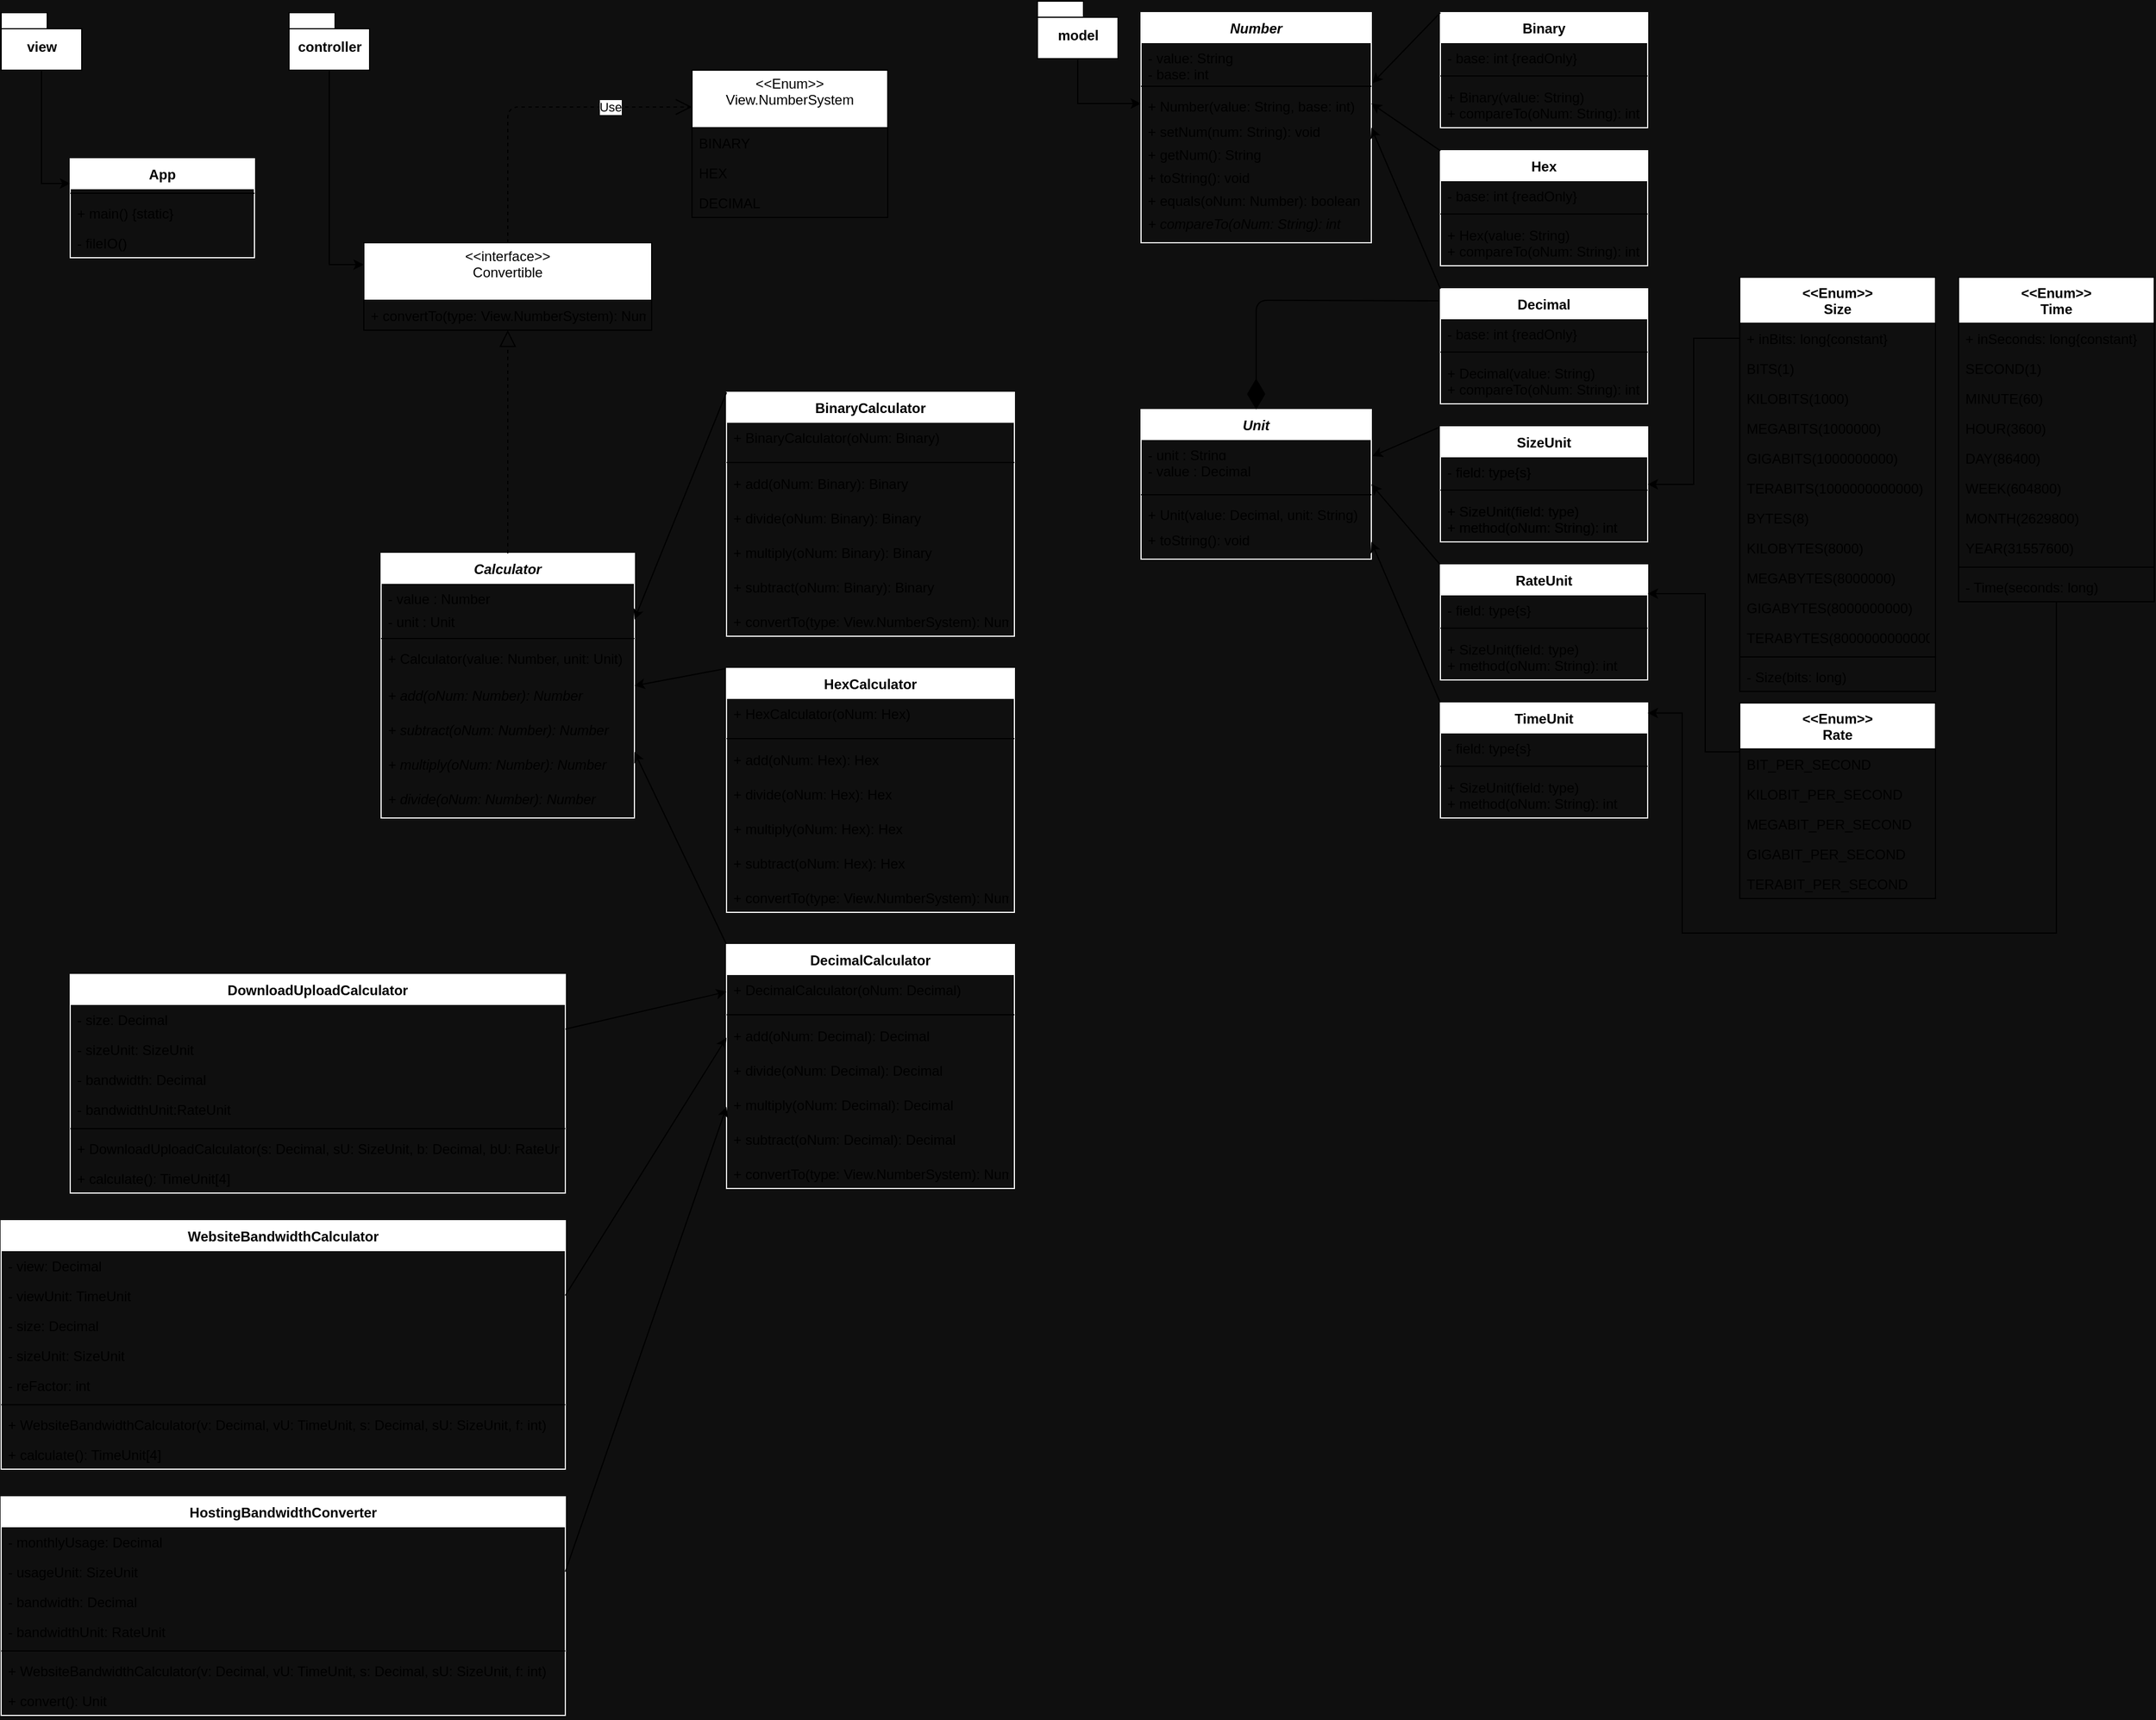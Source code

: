 <mxfile version="13.8.8" type="github">
  <diagram id="C5RBs43oDa-KdzZeNtuy" name="Page-1">
    <mxGraphModel dx="1912" dy="1154" grid="1" gridSize="10" guides="1" tooltips="1" connect="1" arrows="1" fold="1" page="0" pageScale="1" pageWidth="827" pageHeight="1169" background="#0F0F0F" math="0" shadow="0">
      <root>
        <mxCell id="WIyWlLk6GJQsqaUBKTNV-0" />
        <mxCell id="WIyWlLk6GJQsqaUBKTNV-1" parent="WIyWlLk6GJQsqaUBKTNV-0" />
        <mxCell id="4suyXwy1Kpgt21TEIe-z-75" style="edgeStyle=orthogonalEdgeStyle;rounded=0;orthogonalLoop=1;jettySize=auto;html=1;exitX=0.5;exitY=1;exitDx=0;exitDy=0;exitPerimeter=0;entryX=0;entryY=0.5;entryDx=0;entryDy=0;" parent="WIyWlLk6GJQsqaUBKTNV-1" source="4suyXwy1Kpgt21TEIe-z-7" target="4suyXwy1Kpgt21TEIe-z-31" edge="1">
          <mxGeometry relative="1" as="geometry" />
        </mxCell>
        <mxCell id="4suyXwy1Kpgt21TEIe-z-7" value="&lt;div&gt;model&lt;/div&gt;" style="shape=folder;fontStyle=1;spacingTop=10;tabWidth=40;tabHeight=14;tabPosition=left;html=1;" parent="WIyWlLk6GJQsqaUBKTNV-1" vertex="1">
          <mxGeometry x="20" y="10" width="70" height="50" as="geometry" />
        </mxCell>
        <mxCell id="pEVWOKsxLj1dPR-0CNbp-117" style="edgeStyle=orthogonalEdgeStyle;rounded=0;orthogonalLoop=1;jettySize=auto;html=1;exitX=0.5;exitY=1;exitDx=0;exitDy=0;exitPerimeter=0;entryX=0;entryY=0.25;entryDx=0;entryDy=0;" parent="WIyWlLk6GJQsqaUBKTNV-1" source="4suyXwy1Kpgt21TEIe-z-10" target="pEVWOKsxLj1dPR-0CNbp-111" edge="1">
          <mxGeometry relative="1" as="geometry" />
        </mxCell>
        <mxCell id="4suyXwy1Kpgt21TEIe-z-10" value="&lt;div&gt;view&lt;/div&gt;" style="shape=folder;fontStyle=1;spacingTop=10;tabWidth=40;tabHeight=14;tabPosition=left;html=1;" parent="WIyWlLk6GJQsqaUBKTNV-1" vertex="1">
          <mxGeometry x="-880" y="20" width="70" height="50" as="geometry" />
        </mxCell>
        <mxCell id="pEVWOKsxLj1dPR-0CNbp-110" style="edgeStyle=orthogonalEdgeStyle;rounded=0;orthogonalLoop=1;jettySize=auto;html=1;exitX=0.5;exitY=1;exitDx=0;exitDy=0;exitPerimeter=0;entryX=0;entryY=0.25;entryDx=0;entryDy=0;" parent="WIyWlLk6GJQsqaUBKTNV-1" source="4suyXwy1Kpgt21TEIe-z-11" target="pEVWOKsxLj1dPR-0CNbp-78" edge="1">
          <mxGeometry relative="1" as="geometry" />
        </mxCell>
        <mxCell id="4suyXwy1Kpgt21TEIe-z-11" value="controller" style="shape=folder;fontStyle=1;spacingTop=10;tabWidth=40;tabHeight=14;tabPosition=left;html=1;" parent="WIyWlLk6GJQsqaUBKTNV-1" vertex="1">
          <mxGeometry x="-630" y="20" width="70" height="50" as="geometry" />
        </mxCell>
        <mxCell id="4suyXwy1Kpgt21TEIe-z-28" value="Number" style="swimlane;fontStyle=3;align=center;verticalAlign=top;childLayout=stackLayout;horizontal=1;startSize=26;horizontalStack=0;resizeParent=1;resizeParentMax=0;resizeLast=0;collapsible=1;marginBottom=0;strokeColor=#FFFFFF;" parent="WIyWlLk6GJQsqaUBKTNV-1" vertex="1">
          <mxGeometry x="110" y="20" width="200" height="200" as="geometry" />
        </mxCell>
        <mxCell id="4suyXwy1Kpgt21TEIe-z-29" value="- value: String&#xa;- base: int&#xa;" style="text;strokeColor=none;fillColor=none;align=left;verticalAlign=top;spacingLeft=4;spacingRight=4;overflow=hidden;rotatable=0;points=[[0,0.5],[1,0.5]];portConstraint=eastwest;" parent="4suyXwy1Kpgt21TEIe-z-28" vertex="1">
          <mxGeometry y="26" width="200" height="34" as="geometry" />
        </mxCell>
        <mxCell id="4suyXwy1Kpgt21TEIe-z-30" value="" style="line;strokeWidth=1;fillColor=none;align=left;verticalAlign=middle;spacingTop=-1;spacingLeft=3;spacingRight=3;rotatable=0;labelPosition=right;points=[];portConstraint=eastwest;" parent="4suyXwy1Kpgt21TEIe-z-28" vertex="1">
          <mxGeometry y="60" width="200" height="8" as="geometry" />
        </mxCell>
        <mxCell id="4suyXwy1Kpgt21TEIe-z-31" value="+ Number(value: String, base: int)&#xa;&#xa;" style="text;strokeColor=none;fillColor=none;align=left;verticalAlign=top;spacingLeft=4;spacingRight=4;overflow=hidden;rotatable=0;points=[[0,0.5],[1,0.5]];portConstraint=eastwest;fontStyle=0" parent="4suyXwy1Kpgt21TEIe-z-28" vertex="1">
          <mxGeometry y="68" width="200" height="22" as="geometry" />
        </mxCell>
        <mxCell id="4suyXwy1Kpgt21TEIe-z-43" value="+ setNum(num: String): void&#xa;&#xa;" style="text;strokeColor=none;fillColor=none;align=left;verticalAlign=top;spacingLeft=4;spacingRight=4;overflow=hidden;rotatable=0;points=[[0,0.5],[1,0.5]];portConstraint=eastwest;fontStyle=0" parent="4suyXwy1Kpgt21TEIe-z-28" vertex="1">
          <mxGeometry y="90" width="200" height="20" as="geometry" />
        </mxCell>
        <mxCell id="4suyXwy1Kpgt21TEIe-z-42" value="+ getNum(): String&#xa;&#xa;" style="text;strokeColor=none;fillColor=none;align=left;verticalAlign=top;spacingLeft=4;spacingRight=4;overflow=hidden;rotatable=0;points=[[0,0.5],[1,0.5]];portConstraint=eastwest;fontStyle=0" parent="4suyXwy1Kpgt21TEIe-z-28" vertex="1">
          <mxGeometry y="110" width="200" height="20" as="geometry" />
        </mxCell>
        <mxCell id="4suyXwy1Kpgt21TEIe-z-44" value="+ toString(): void&#xa;" style="text;strokeColor=none;fillColor=none;align=left;verticalAlign=top;spacingLeft=4;spacingRight=4;overflow=hidden;rotatable=0;points=[[0,0.5],[1,0.5]];portConstraint=eastwest;fontStyle=0" parent="4suyXwy1Kpgt21TEIe-z-28" vertex="1">
          <mxGeometry y="130" width="200" height="20" as="geometry" />
        </mxCell>
        <mxCell id="4suyXwy1Kpgt21TEIe-z-45" value="+ equals(oNum: Number): boolean&#xa;" style="text;strokeColor=none;fillColor=none;align=left;verticalAlign=top;spacingLeft=4;spacingRight=4;overflow=hidden;rotatable=0;points=[[0,0.5],[1,0.5]];portConstraint=eastwest;fontStyle=0" parent="4suyXwy1Kpgt21TEIe-z-28" vertex="1">
          <mxGeometry y="150" width="200" height="20" as="geometry" />
        </mxCell>
        <mxCell id="4suyXwy1Kpgt21TEIe-z-46" value="+ compareTo(oNum: String): int" style="text;strokeColor=none;fillColor=none;align=left;verticalAlign=top;spacingLeft=4;spacingRight=4;overflow=hidden;rotatable=0;points=[[0,0.5],[1,0.5]];portConstraint=eastwest;fontStyle=2" parent="4suyXwy1Kpgt21TEIe-z-28" vertex="1">
          <mxGeometry y="170" width="200" height="30" as="geometry" />
        </mxCell>
        <mxCell id="4suyXwy1Kpgt21TEIe-z-38" value="Binary" style="swimlane;fontStyle=1;align=center;verticalAlign=top;childLayout=stackLayout;horizontal=1;startSize=26;horizontalStack=0;resizeParent=1;resizeParentMax=0;resizeLast=0;collapsible=1;marginBottom=0;strokeColor=#FFFFFF;" parent="WIyWlLk6GJQsqaUBKTNV-1" vertex="1">
          <mxGeometry x="370" y="20" width="180" height="100" as="geometry" />
        </mxCell>
        <mxCell id="4suyXwy1Kpgt21TEIe-z-65" value="- base: int {readOnly}" style="text;strokeColor=none;fillColor=none;align=left;verticalAlign=top;spacingLeft=4;spacingRight=4;overflow=hidden;rotatable=0;points=[[0,0.5],[1,0.5]];portConstraint=eastwest;" parent="4suyXwy1Kpgt21TEIe-z-38" vertex="1">
          <mxGeometry y="26" width="180" height="24" as="geometry" />
        </mxCell>
        <mxCell id="4suyXwy1Kpgt21TEIe-z-40" value="" style="line;strokeWidth=1;fillColor=none;align=left;verticalAlign=middle;spacingTop=-1;spacingLeft=3;spacingRight=3;rotatable=0;labelPosition=right;points=[];portConstraint=eastwest;" parent="4suyXwy1Kpgt21TEIe-z-38" vertex="1">
          <mxGeometry y="50" width="180" height="10" as="geometry" />
        </mxCell>
        <mxCell id="4suyXwy1Kpgt21TEIe-z-41" value="+ Binary(value: String)&#xa;+ compareTo(oNum: String): int" style="text;strokeColor=none;fillColor=none;align=left;verticalAlign=top;spacingLeft=4;spacingRight=4;overflow=hidden;rotatable=0;points=[[0,0.5],[1,0.5]];portConstraint=eastwest;" parent="4suyXwy1Kpgt21TEIe-z-38" vertex="1">
          <mxGeometry y="60" width="180" height="40" as="geometry" />
        </mxCell>
        <mxCell id="4suyXwy1Kpgt21TEIe-z-66" value="Hex" style="swimlane;fontStyle=1;align=center;verticalAlign=top;childLayout=stackLayout;horizontal=1;startSize=26;horizontalStack=0;resizeParent=1;resizeParentMax=0;resizeLast=0;collapsible=1;marginBottom=0;strokeColor=#FCFCFC;" parent="WIyWlLk6GJQsqaUBKTNV-1" vertex="1">
          <mxGeometry x="370" y="140" width="180" height="100" as="geometry" />
        </mxCell>
        <mxCell id="4suyXwy1Kpgt21TEIe-z-67" value="- base: int {readOnly}" style="text;fillColor=none;align=left;verticalAlign=top;spacingLeft=4;spacingRight=4;overflow=hidden;rotatable=0;points=[[0,0.5],[1,0.5]];portConstraint=eastwest;" parent="4suyXwy1Kpgt21TEIe-z-66" vertex="1">
          <mxGeometry y="26" width="180" height="24" as="geometry" />
        </mxCell>
        <mxCell id="4suyXwy1Kpgt21TEIe-z-68" value="" style="line;strokeWidth=1;fillColor=none;align=left;verticalAlign=middle;spacingTop=-1;spacingLeft=3;spacingRight=3;rotatable=0;labelPosition=right;points=[];portConstraint=eastwest;" parent="4suyXwy1Kpgt21TEIe-z-66" vertex="1">
          <mxGeometry y="50" width="180" height="10" as="geometry" />
        </mxCell>
        <mxCell id="4suyXwy1Kpgt21TEIe-z-69" value="+ Hex(value: String)&#xa;+ compareTo(oNum: String): int" style="text;strokeColor=none;fillColor=none;align=left;verticalAlign=top;spacingLeft=4;spacingRight=4;overflow=hidden;rotatable=0;points=[[0,0.5],[1,0.5]];portConstraint=eastwest;" parent="4suyXwy1Kpgt21TEIe-z-66" vertex="1">
          <mxGeometry y="60" width="180" height="40" as="geometry" />
        </mxCell>
        <mxCell id="4suyXwy1Kpgt21TEIe-z-70" value="Decimal" style="swimlane;fontStyle=1;align=center;verticalAlign=top;childLayout=stackLayout;horizontal=1;startSize=26;horizontalStack=0;resizeParent=1;resizeParentMax=0;resizeLast=0;collapsible=1;marginBottom=0;strokeColor=#FFFFFF;" parent="WIyWlLk6GJQsqaUBKTNV-1" vertex="1">
          <mxGeometry x="370" y="260" width="180" height="100" as="geometry" />
        </mxCell>
        <mxCell id="4suyXwy1Kpgt21TEIe-z-71" value="- base: int {readOnly}" style="text;fillColor=none;align=left;verticalAlign=top;spacingLeft=4;spacingRight=4;overflow=hidden;rotatable=0;points=[[0,0.5],[1,0.5]];portConstraint=eastwest;" parent="4suyXwy1Kpgt21TEIe-z-70" vertex="1">
          <mxGeometry y="26" width="180" height="24" as="geometry" />
        </mxCell>
        <mxCell id="4suyXwy1Kpgt21TEIe-z-72" value="" style="line;strokeWidth=1;fillColor=none;align=left;verticalAlign=middle;spacingTop=-1;spacingLeft=3;spacingRight=3;rotatable=0;labelPosition=right;points=[];portConstraint=eastwest;" parent="4suyXwy1Kpgt21TEIe-z-70" vertex="1">
          <mxGeometry y="50" width="180" height="10" as="geometry" />
        </mxCell>
        <mxCell id="4suyXwy1Kpgt21TEIe-z-73" value="+ Decimal(value: String)&#xa;+ compareTo(oNum: String): int" style="text;strokeColor=none;fillColor=none;align=left;verticalAlign=top;spacingLeft=4;spacingRight=4;overflow=hidden;rotatable=0;points=[[0,0.5],[1,0.5]];portConstraint=eastwest;" parent="4suyXwy1Kpgt21TEIe-z-70" vertex="1">
          <mxGeometry y="60" width="180" height="40" as="geometry" />
        </mxCell>
        <mxCell id="4suyXwy1Kpgt21TEIe-z-78" value="" style="endArrow=classic;html=1;exitX=0;exitY=0;exitDx=0;exitDy=0;entryX=1.004;entryY=1.039;entryDx=0;entryDy=0;entryPerimeter=0;" parent="WIyWlLk6GJQsqaUBKTNV-1" source="4suyXwy1Kpgt21TEIe-z-38" target="4suyXwy1Kpgt21TEIe-z-29" edge="1">
          <mxGeometry width="50" height="50" relative="1" as="geometry">
            <mxPoint x="390" y="250" as="sourcePoint" />
            <mxPoint x="440" y="200" as="targetPoint" />
          </mxGeometry>
        </mxCell>
        <mxCell id="4suyXwy1Kpgt21TEIe-z-79" value="" style="endArrow=classic;html=1;exitX=0;exitY=0;exitDx=0;exitDy=0;entryX=1;entryY=0.5;entryDx=0;entryDy=0;" parent="WIyWlLk6GJQsqaUBKTNV-1" source="4suyXwy1Kpgt21TEIe-z-66" target="4suyXwy1Kpgt21TEIe-z-31" edge="1">
          <mxGeometry width="50" height="50" relative="1" as="geometry">
            <mxPoint x="420" y="-30" as="sourcePoint" />
            <mxPoint x="321.6" y="138.84" as="targetPoint" />
          </mxGeometry>
        </mxCell>
        <mxCell id="4suyXwy1Kpgt21TEIe-z-80" value="" style="endArrow=classic;html=1;exitX=0;exitY=0;exitDx=0;exitDy=0;entryX=1;entryY=0.5;entryDx=0;entryDy=0;" parent="WIyWlLk6GJQsqaUBKTNV-1" source="4suyXwy1Kpgt21TEIe-z-70" target="4suyXwy1Kpgt21TEIe-z-43" edge="1">
          <mxGeometry width="50" height="50" relative="1" as="geometry">
            <mxPoint x="420.0" y="90" as="sourcePoint" />
            <mxPoint x="350" y="190" as="targetPoint" />
          </mxGeometry>
        </mxCell>
        <mxCell id="4suyXwy1Kpgt21TEIe-z-82" value="Unit" style="swimlane;fontStyle=3;align=center;verticalAlign=top;childLayout=stackLayout;horizontal=1;startSize=26;horizontalStack=0;resizeParent=1;resizeParentMax=0;resizeLast=0;collapsible=1;marginBottom=0;strokeColor=#FFFFFF;" parent="WIyWlLk6GJQsqaUBKTNV-1" vertex="1">
          <mxGeometry x="110" y="365" width="200" height="130" as="geometry" />
        </mxCell>
        <mxCell id="4suyXwy1Kpgt21TEIe-z-83" value="- unit : String" style="text;strokeColor=none;fillColor=none;align=left;verticalAlign=top;spacingLeft=4;spacingRight=4;overflow=hidden;rotatable=0;points=[[0,0.5],[1,0.5]];portConstraint=eastwest;" parent="4suyXwy1Kpgt21TEIe-z-82" vertex="1">
          <mxGeometry y="26" width="200" height="14" as="geometry" />
        </mxCell>
        <mxCell id="UFR7qFMbcUXyXf43g2VY-0" value="- value : Decimal" style="text;strokeColor=none;fillColor=none;align=left;verticalAlign=top;spacingLeft=4;spacingRight=4;overflow=hidden;rotatable=0;points=[[0,0.5],[1,0.5]];portConstraint=eastwest;" parent="4suyXwy1Kpgt21TEIe-z-82" vertex="1">
          <mxGeometry y="40" width="200" height="30" as="geometry" />
        </mxCell>
        <mxCell id="4suyXwy1Kpgt21TEIe-z-84" value="" style="line;strokeWidth=1;fillColor=none;align=left;verticalAlign=middle;spacingTop=-1;spacingLeft=3;spacingRight=3;rotatable=0;labelPosition=right;points=[];portConstraint=eastwest;" parent="4suyXwy1Kpgt21TEIe-z-82" vertex="1">
          <mxGeometry y="70" width="200" height="8" as="geometry" />
        </mxCell>
        <mxCell id="4suyXwy1Kpgt21TEIe-z-85" value="+ Unit(value: Decimal, unit: String)&#xa;&#xa;" style="text;strokeColor=none;fillColor=none;align=left;verticalAlign=top;spacingLeft=4;spacingRight=4;overflow=hidden;rotatable=0;points=[[0,0.5],[1,0.5]];portConstraint=eastwest;fontStyle=0" parent="4suyXwy1Kpgt21TEIe-z-82" vertex="1">
          <mxGeometry y="78" width="200" height="22" as="geometry" />
        </mxCell>
        <mxCell id="4suyXwy1Kpgt21TEIe-z-88" value="+ toString(): void&#xa;" style="text;strokeColor=none;fillColor=none;align=left;verticalAlign=top;spacingLeft=4;spacingRight=4;overflow=hidden;rotatable=0;points=[[0,0.5],[1,0.5]];portConstraint=eastwest;fontStyle=0" parent="4suyXwy1Kpgt21TEIe-z-82" vertex="1">
          <mxGeometry y="100" width="200" height="30" as="geometry" />
        </mxCell>
        <mxCell id="4suyXwy1Kpgt21TEIe-z-91" value="SizeUnit" style="swimlane;fontStyle=1;align=center;verticalAlign=top;childLayout=stackLayout;horizontal=1;startSize=26;horizontalStack=0;resizeParent=1;resizeParentMax=0;resizeLast=0;collapsible=1;marginBottom=0;strokeColor=#000000;" parent="WIyWlLk6GJQsqaUBKTNV-1" vertex="1">
          <mxGeometry x="370" y="380" width="180" height="100" as="geometry" />
        </mxCell>
        <mxCell id="4suyXwy1Kpgt21TEIe-z-92" value="- field: type{s}" style="text;strokeColor=none;fillColor=none;align=left;verticalAlign=top;spacingLeft=4;spacingRight=4;overflow=hidden;rotatable=0;points=[[0,0.5],[1,0.5]];portConstraint=eastwest;" parent="4suyXwy1Kpgt21TEIe-z-91" vertex="1">
          <mxGeometry y="26" width="180" height="24" as="geometry" />
        </mxCell>
        <mxCell id="4suyXwy1Kpgt21TEIe-z-93" value="" style="line;strokeWidth=1;fillColor=none;align=left;verticalAlign=middle;spacingTop=-1;spacingLeft=3;spacingRight=3;rotatable=0;labelPosition=right;points=[];portConstraint=eastwest;" parent="4suyXwy1Kpgt21TEIe-z-91" vertex="1">
          <mxGeometry y="50" width="180" height="10" as="geometry" />
        </mxCell>
        <mxCell id="4suyXwy1Kpgt21TEIe-z-94" value="+ SizeUnit(field: type)&#xa;+ method(oNum: String): int" style="text;strokeColor=none;fillColor=none;align=left;verticalAlign=top;spacingLeft=4;spacingRight=4;overflow=hidden;rotatable=0;points=[[0,0.5],[1,0.5]];portConstraint=eastwest;" parent="4suyXwy1Kpgt21TEIe-z-91" vertex="1">
          <mxGeometry y="60" width="180" height="40" as="geometry" />
        </mxCell>
        <mxCell id="4suyXwy1Kpgt21TEIe-z-103" value="" style="endArrow=classic;html=1;exitX=0;exitY=0;exitDx=0;exitDy=0;entryX=1.004;entryY=1.039;entryDx=0;entryDy=0;entryPerimeter=0;" parent="WIyWlLk6GJQsqaUBKTNV-1" source="4suyXwy1Kpgt21TEIe-z-91" target="4suyXwy1Kpgt21TEIe-z-83" edge="1">
          <mxGeometry width="50" height="50" relative="1" as="geometry">
            <mxPoint x="390" y="630" as="sourcePoint" />
            <mxPoint x="440" y="580" as="targetPoint" />
          </mxGeometry>
        </mxCell>
        <mxCell id="4suyXwy1Kpgt21TEIe-z-104" value="" style="endArrow=classic;html=1;exitX=0;exitY=0;exitDx=0;exitDy=0;entryX=1;entryY=0.5;entryDx=0;entryDy=0;" parent="WIyWlLk6GJQsqaUBKTNV-1" source="UFR7qFMbcUXyXf43g2VY-5" target="4suyXwy1Kpgt21TEIe-z-82" edge="1">
          <mxGeometry width="50" height="50" relative="1" as="geometry">
            <mxPoint x="370" y="500" as="sourcePoint" />
            <mxPoint x="321.6" y="518.84" as="targetPoint" />
          </mxGeometry>
        </mxCell>
        <mxCell id="4suyXwy1Kpgt21TEIe-z-105" value="" style="endArrow=classic;html=1;exitX=0;exitY=0;exitDx=0;exitDy=0;entryX=1;entryY=0.5;entryDx=0;entryDy=0;" parent="WIyWlLk6GJQsqaUBKTNV-1" source="UFR7qFMbcUXyXf43g2VY-9" target="4suyXwy1Kpgt21TEIe-z-88" edge="1">
          <mxGeometry width="50" height="50" relative="1" as="geometry">
            <mxPoint x="370" y="620" as="sourcePoint" />
            <mxPoint x="260" y="510" as="targetPoint" />
          </mxGeometry>
        </mxCell>
        <mxCell id="4suyXwy1Kpgt21TEIe-z-109" value="" style="endArrow=diamondThin;endFill=1;endSize=24;html=1;exitX=-0.005;exitY=0.105;exitDx=0;exitDy=0;entryX=0.5;entryY=0;entryDx=0;entryDy=0;exitPerimeter=0;" parent="WIyWlLk6GJQsqaUBKTNV-1" source="4suyXwy1Kpgt21TEIe-z-70" target="4suyXwy1Kpgt21TEIe-z-82" edge="1">
          <mxGeometry width="160" relative="1" as="geometry">
            <mxPoint x="140" y="260" as="sourcePoint" />
            <mxPoint x="300" y="260" as="targetPoint" />
            <Array as="points">
              <mxPoint x="210" y="270" />
            </Array>
          </mxGeometry>
        </mxCell>
        <mxCell id="UFR7qFMbcUXyXf43g2VY-1" value="SizeUnit" style="swimlane;fontStyle=1;align=center;verticalAlign=top;childLayout=stackLayout;horizontal=1;startSize=26;horizontalStack=0;resizeParent=1;resizeParentMax=0;resizeLast=0;collapsible=1;marginBottom=0;strokeColor=#FFFFFF;" parent="WIyWlLk6GJQsqaUBKTNV-1" vertex="1">
          <mxGeometry x="370" y="380" width="180" height="100" as="geometry" />
        </mxCell>
        <mxCell id="UFR7qFMbcUXyXf43g2VY-2" value="- field: type{s}" style="text;strokeColor=none;fillColor=none;align=left;verticalAlign=top;spacingLeft=4;spacingRight=4;overflow=hidden;rotatable=0;points=[[0,0.5],[1,0.5]];portConstraint=eastwest;" parent="UFR7qFMbcUXyXf43g2VY-1" vertex="1">
          <mxGeometry y="26" width="180" height="24" as="geometry" />
        </mxCell>
        <mxCell id="UFR7qFMbcUXyXf43g2VY-3" value="" style="line;strokeWidth=1;fillColor=none;align=left;verticalAlign=middle;spacingTop=-1;spacingLeft=3;spacingRight=3;rotatable=0;labelPosition=right;points=[];portConstraint=eastwest;" parent="UFR7qFMbcUXyXf43g2VY-1" vertex="1">
          <mxGeometry y="50" width="180" height="10" as="geometry" />
        </mxCell>
        <mxCell id="UFR7qFMbcUXyXf43g2VY-4" value="+ SizeUnit(field: type)&#xa;+ method(oNum: String): int" style="text;strokeColor=none;fillColor=none;align=left;verticalAlign=top;spacingLeft=4;spacingRight=4;overflow=hidden;rotatable=0;points=[[0,0.5],[1,0.5]];portConstraint=eastwest;" parent="UFR7qFMbcUXyXf43g2VY-1" vertex="1">
          <mxGeometry y="60" width="180" height="40" as="geometry" />
        </mxCell>
        <mxCell id="UFR7qFMbcUXyXf43g2VY-5" value="RateUnit" style="swimlane;fontStyle=1;align=center;verticalAlign=top;childLayout=stackLayout;horizontal=1;startSize=26;horizontalStack=0;resizeParent=1;resizeParentMax=0;resizeLast=0;collapsible=1;marginBottom=0;strokeColor=#FFFFFF;" parent="WIyWlLk6GJQsqaUBKTNV-1" vertex="1">
          <mxGeometry x="370" y="500" width="180" height="100" as="geometry" />
        </mxCell>
        <mxCell id="UFR7qFMbcUXyXf43g2VY-6" value="- field: type{s}" style="text;strokeColor=none;fillColor=none;align=left;verticalAlign=top;spacingLeft=4;spacingRight=4;overflow=hidden;rotatable=0;points=[[0,0.5],[1,0.5]];portConstraint=eastwest;" parent="UFR7qFMbcUXyXf43g2VY-5" vertex="1">
          <mxGeometry y="26" width="180" height="24" as="geometry" />
        </mxCell>
        <mxCell id="UFR7qFMbcUXyXf43g2VY-7" value="" style="line;strokeWidth=1;fillColor=none;align=left;verticalAlign=middle;spacingTop=-1;spacingLeft=3;spacingRight=3;rotatable=0;labelPosition=right;points=[];portConstraint=eastwest;" parent="UFR7qFMbcUXyXf43g2VY-5" vertex="1">
          <mxGeometry y="50" width="180" height="10" as="geometry" />
        </mxCell>
        <mxCell id="UFR7qFMbcUXyXf43g2VY-8" value="+ SizeUnit(field: type)&#xa;+ method(oNum: String): int" style="text;strokeColor=none;fillColor=none;align=left;verticalAlign=top;spacingLeft=4;spacingRight=4;overflow=hidden;rotatable=0;points=[[0,0.5],[1,0.5]];portConstraint=eastwest;" parent="UFR7qFMbcUXyXf43g2VY-5" vertex="1">
          <mxGeometry y="60" width="180" height="40" as="geometry" />
        </mxCell>
        <mxCell id="UFR7qFMbcUXyXf43g2VY-9" value="TimeUnit" style="swimlane;fontStyle=1;align=center;verticalAlign=top;childLayout=stackLayout;horizontal=1;startSize=26;horizontalStack=0;resizeParent=1;resizeParentMax=0;resizeLast=0;collapsible=1;marginBottom=0;strokeColor=#FFFFFF;" parent="WIyWlLk6GJQsqaUBKTNV-1" vertex="1">
          <mxGeometry x="370" y="620" width="180" height="100" as="geometry" />
        </mxCell>
        <mxCell id="UFR7qFMbcUXyXf43g2VY-10" value="- field: type{s}" style="text;strokeColor=none;fillColor=none;align=left;verticalAlign=top;spacingLeft=4;spacingRight=4;overflow=hidden;rotatable=0;points=[[0,0.5],[1,0.5]];portConstraint=eastwest;" parent="UFR7qFMbcUXyXf43g2VY-9" vertex="1">
          <mxGeometry y="26" width="180" height="24" as="geometry" />
        </mxCell>
        <mxCell id="UFR7qFMbcUXyXf43g2VY-11" value="" style="line;strokeWidth=1;fillColor=none;align=left;verticalAlign=middle;spacingTop=-1;spacingLeft=3;spacingRight=3;rotatable=0;labelPosition=right;points=[];portConstraint=eastwest;" parent="UFR7qFMbcUXyXf43g2VY-9" vertex="1">
          <mxGeometry y="50" width="180" height="10" as="geometry" />
        </mxCell>
        <mxCell id="UFR7qFMbcUXyXf43g2VY-12" value="+ SizeUnit(field: type)&#xa;+ method(oNum: String): int" style="text;strokeColor=none;fillColor=none;align=left;verticalAlign=top;spacingLeft=4;spacingRight=4;overflow=hidden;rotatable=0;points=[[0,0.5],[1,0.5]];portConstraint=eastwest;" parent="UFR7qFMbcUXyXf43g2VY-9" vertex="1">
          <mxGeometry y="60" width="180" height="40" as="geometry" />
        </mxCell>
        <mxCell id="UFR7qFMbcUXyXf43g2VY-27" value="&lt;&lt;Enum&gt;&gt;&#xa;Size&#xa;&#xa;&#xa;" style="swimlane;fontStyle=1;align=center;verticalAlign=top;childLayout=stackLayout;horizontal=1;startSize=40;horizontalStack=0;resizeParent=1;resizeParentMax=0;resizeLast=0;collapsible=1;marginBottom=0;" parent="WIyWlLk6GJQsqaUBKTNV-1" vertex="1">
          <mxGeometry x="630" y="250" width="170" height="360" as="geometry" />
        </mxCell>
        <mxCell id="UFR7qFMbcUXyXf43g2VY-32" value="+ inBits: long{constant}" style="text;strokeColor=none;fillColor=none;align=left;verticalAlign=top;spacingLeft=4;spacingRight=4;overflow=hidden;rotatable=0;points=[[0,0.5],[1,0.5]];portConstraint=eastwest;" parent="UFR7qFMbcUXyXf43g2VY-27" vertex="1">
          <mxGeometry y="40" width="170" height="26" as="geometry" />
        </mxCell>
        <mxCell id="UFR7qFMbcUXyXf43g2VY-33" value="BITS(1)" style="text;strokeColor=none;fillColor=none;align=left;verticalAlign=top;spacingLeft=4;spacingRight=4;overflow=hidden;rotatable=0;points=[[0,0.5],[1,0.5]];portConstraint=eastwest;" parent="UFR7qFMbcUXyXf43g2VY-27" vertex="1">
          <mxGeometry y="66" width="170" height="26" as="geometry" />
        </mxCell>
        <mxCell id="UFR7qFMbcUXyXf43g2VY-34" value="KILOBITS(1000)" style="text;strokeColor=none;fillColor=none;align=left;verticalAlign=top;spacingLeft=4;spacingRight=4;overflow=hidden;rotatable=0;points=[[0,0.5],[1,0.5]];portConstraint=eastwest;" parent="UFR7qFMbcUXyXf43g2VY-27" vertex="1">
          <mxGeometry y="92" width="170" height="26" as="geometry" />
        </mxCell>
        <mxCell id="UFR7qFMbcUXyXf43g2VY-35" value="MEGABITS(1000000)" style="text;strokeColor=none;fillColor=none;align=left;verticalAlign=top;spacingLeft=4;spacingRight=4;overflow=hidden;rotatable=0;points=[[0,0.5],[1,0.5]];portConstraint=eastwest;" parent="UFR7qFMbcUXyXf43g2VY-27" vertex="1">
          <mxGeometry y="118" width="170" height="26" as="geometry" />
        </mxCell>
        <mxCell id="UFR7qFMbcUXyXf43g2VY-31" value="GIGABITS(1000000000)" style="text;strokeColor=none;fillColor=none;align=left;verticalAlign=top;spacingLeft=4;spacingRight=4;overflow=hidden;rotatable=0;points=[[0,0.5],[1,0.5]];portConstraint=eastwest;" parent="UFR7qFMbcUXyXf43g2VY-27" vertex="1">
          <mxGeometry y="144" width="170" height="26" as="geometry" />
        </mxCell>
        <mxCell id="UFR7qFMbcUXyXf43g2VY-28" value="TERABITS(1000000000000)" style="text;strokeColor=none;fillColor=none;align=left;verticalAlign=top;spacingLeft=4;spacingRight=4;overflow=hidden;rotatable=0;points=[[0,0.5],[1,0.5]];portConstraint=eastwest;" parent="UFR7qFMbcUXyXf43g2VY-27" vertex="1">
          <mxGeometry y="170" width="170" height="26" as="geometry" />
        </mxCell>
        <mxCell id="UFR7qFMbcUXyXf43g2VY-36" value="BYTES(8)" style="text;strokeColor=none;fillColor=none;align=left;verticalAlign=top;spacingLeft=4;spacingRight=4;overflow=hidden;rotatable=0;points=[[0,0.5],[1,0.5]];portConstraint=eastwest;" parent="UFR7qFMbcUXyXf43g2VY-27" vertex="1">
          <mxGeometry y="196" width="170" height="26" as="geometry" />
        </mxCell>
        <mxCell id="UFR7qFMbcUXyXf43g2VY-39" value="KILOBYTES(8000)" style="text;strokeColor=none;fillColor=none;align=left;verticalAlign=top;spacingLeft=4;spacingRight=4;overflow=hidden;rotatable=0;points=[[0,0.5],[1,0.5]];portConstraint=eastwest;" parent="UFR7qFMbcUXyXf43g2VY-27" vertex="1">
          <mxGeometry y="222" width="170" height="26" as="geometry" />
        </mxCell>
        <mxCell id="UFR7qFMbcUXyXf43g2VY-38" value="MEGABYTES(8000000)" style="text;strokeColor=none;fillColor=none;align=left;verticalAlign=top;spacingLeft=4;spacingRight=4;overflow=hidden;rotatable=0;points=[[0,0.5],[1,0.5]];portConstraint=eastwest;" parent="UFR7qFMbcUXyXf43g2VY-27" vertex="1">
          <mxGeometry y="248" width="170" height="26" as="geometry" />
        </mxCell>
        <mxCell id="UFR7qFMbcUXyXf43g2VY-37" value="GIGABYTES(8000000000)" style="text;strokeColor=none;fillColor=none;align=left;verticalAlign=top;spacingLeft=4;spacingRight=4;overflow=hidden;rotatable=0;points=[[0,0.5],[1,0.5]];portConstraint=eastwest;" parent="UFR7qFMbcUXyXf43g2VY-27" vertex="1">
          <mxGeometry y="274" width="170" height="26" as="geometry" />
        </mxCell>
        <mxCell id="UFR7qFMbcUXyXf43g2VY-40" value="TERABYTES(8000000000000)" style="text;strokeColor=none;fillColor=none;align=left;verticalAlign=top;spacingLeft=4;spacingRight=4;overflow=hidden;rotatable=0;points=[[0,0.5],[1,0.5]];portConstraint=eastwest;" parent="UFR7qFMbcUXyXf43g2VY-27" vertex="1">
          <mxGeometry y="300" width="170" height="26" as="geometry" />
        </mxCell>
        <mxCell id="UFR7qFMbcUXyXf43g2VY-29" value="" style="line;strokeWidth=1;fillColor=none;align=left;verticalAlign=middle;spacingTop=-1;spacingLeft=3;spacingRight=3;rotatable=0;labelPosition=right;points=[];portConstraint=eastwest;" parent="UFR7qFMbcUXyXf43g2VY-27" vertex="1">
          <mxGeometry y="326" width="170" height="8" as="geometry" />
        </mxCell>
        <mxCell id="UFR7qFMbcUXyXf43g2VY-30" value="- Size(bits: long)" style="text;strokeColor=none;fillColor=none;align=left;verticalAlign=top;spacingLeft=4;spacingRight=4;overflow=hidden;rotatable=0;points=[[0,0.5],[1,0.5]];portConstraint=eastwest;" parent="UFR7qFMbcUXyXf43g2VY-27" vertex="1">
          <mxGeometry y="334" width="170" height="26" as="geometry" />
        </mxCell>
        <mxCell id="UFR7qFMbcUXyXf43g2VY-41" value="&lt;&lt;Enum&gt;&gt;&#xa;Rate&#xa;&#xa;&#xa;" style="swimlane;fontStyle=1;align=center;verticalAlign=top;childLayout=stackLayout;horizontal=1;startSize=40;horizontalStack=0;resizeParent=1;resizeParentMax=0;resizeLast=0;collapsible=1;marginBottom=0;" parent="WIyWlLk6GJQsqaUBKTNV-1" vertex="1">
          <mxGeometry x="630" y="620" width="170" height="170" as="geometry" />
        </mxCell>
        <mxCell id="UFR7qFMbcUXyXf43g2VY-43" value="BIT_PER_SECOND" style="text;strokeColor=none;fillColor=none;align=left;verticalAlign=top;spacingLeft=4;spacingRight=4;overflow=hidden;rotatable=0;points=[[0,0.5],[1,0.5]];portConstraint=eastwest;" parent="UFR7qFMbcUXyXf43g2VY-41" vertex="1">
          <mxGeometry y="40" width="170" height="26" as="geometry" />
        </mxCell>
        <mxCell id="UFR7qFMbcUXyXf43g2VY-44" value="KILOBIT_PER_SECOND" style="text;strokeColor=none;fillColor=none;align=left;verticalAlign=top;spacingLeft=4;spacingRight=4;overflow=hidden;rotatable=0;points=[[0,0.5],[1,0.5]];portConstraint=eastwest;" parent="UFR7qFMbcUXyXf43g2VY-41" vertex="1">
          <mxGeometry y="66" width="170" height="26" as="geometry" />
        </mxCell>
        <mxCell id="UFR7qFMbcUXyXf43g2VY-45" value="MEGABIT_PER_SECOND" style="text;strokeColor=none;fillColor=none;align=left;verticalAlign=top;spacingLeft=4;spacingRight=4;overflow=hidden;rotatable=0;points=[[0,0.5],[1,0.5]];portConstraint=eastwest;" parent="UFR7qFMbcUXyXf43g2VY-41" vertex="1">
          <mxGeometry y="92" width="170" height="26" as="geometry" />
        </mxCell>
        <mxCell id="UFR7qFMbcUXyXf43g2VY-46" value="GIGABIT_PER_SECOND" style="text;strokeColor=none;fillColor=none;align=left;verticalAlign=top;spacingLeft=4;spacingRight=4;overflow=hidden;rotatable=0;points=[[0,0.5],[1,0.5]];portConstraint=eastwest;" parent="UFR7qFMbcUXyXf43g2VY-41" vertex="1">
          <mxGeometry y="118" width="170" height="26" as="geometry" />
        </mxCell>
        <mxCell id="UFR7qFMbcUXyXf43g2VY-47" value="TERABIT_PER_SECOND" style="text;strokeColor=none;fillColor=none;align=left;verticalAlign=top;spacingLeft=4;spacingRight=4;overflow=hidden;rotatable=0;points=[[0,0.5],[1,0.5]];portConstraint=eastwest;" parent="UFR7qFMbcUXyXf43g2VY-41" vertex="1">
          <mxGeometry y="144" width="170" height="26" as="geometry" />
        </mxCell>
        <mxCell id="UFR7qFMbcUXyXf43g2VY-55" value="&lt;&lt;Enum&gt;&gt;&#xa;Time&#xa;&#xa;&#xa;" style="swimlane;fontStyle=1;align=center;verticalAlign=top;childLayout=stackLayout;horizontal=1;startSize=40;horizontalStack=0;resizeParent=1;resizeParentMax=0;resizeLast=0;collapsible=1;marginBottom=0;" parent="WIyWlLk6GJQsqaUBKTNV-1" vertex="1">
          <mxGeometry x="820" y="250" width="170" height="282" as="geometry" />
        </mxCell>
        <mxCell id="UFR7qFMbcUXyXf43g2VY-56" value="+ inSeconds: long{constant}" style="text;strokeColor=none;fillColor=none;align=left;verticalAlign=top;spacingLeft=4;spacingRight=4;overflow=hidden;rotatable=0;points=[[0,0.5],[1,0.5]];portConstraint=eastwest;" parent="UFR7qFMbcUXyXf43g2VY-55" vertex="1">
          <mxGeometry y="40" width="170" height="26" as="geometry" />
        </mxCell>
        <mxCell id="UFR7qFMbcUXyXf43g2VY-57" value="SECOND(1)" style="text;strokeColor=none;fillColor=none;align=left;verticalAlign=top;spacingLeft=4;spacingRight=4;overflow=hidden;rotatable=0;points=[[0,0.5],[1,0.5]];portConstraint=eastwest;" parent="UFR7qFMbcUXyXf43g2VY-55" vertex="1">
          <mxGeometry y="66" width="170" height="26" as="geometry" />
        </mxCell>
        <mxCell id="UFR7qFMbcUXyXf43g2VY-58" value="MINUTE(60)" style="text;strokeColor=none;fillColor=none;align=left;verticalAlign=top;spacingLeft=4;spacingRight=4;overflow=hidden;rotatable=0;points=[[0,0.5],[1,0.5]];portConstraint=eastwest;" parent="UFR7qFMbcUXyXf43g2VY-55" vertex="1">
          <mxGeometry y="92" width="170" height="26" as="geometry" />
        </mxCell>
        <mxCell id="UFR7qFMbcUXyXf43g2VY-59" value="HOUR(3600)" style="text;strokeColor=none;fillColor=none;align=left;verticalAlign=top;spacingLeft=4;spacingRight=4;overflow=hidden;rotatable=0;points=[[0,0.5],[1,0.5]];portConstraint=eastwest;" parent="UFR7qFMbcUXyXf43g2VY-55" vertex="1">
          <mxGeometry y="118" width="170" height="26" as="geometry" />
        </mxCell>
        <mxCell id="UFR7qFMbcUXyXf43g2VY-60" value="DAY(86400)" style="text;strokeColor=none;fillColor=none;align=left;verticalAlign=top;spacingLeft=4;spacingRight=4;overflow=hidden;rotatable=0;points=[[0,0.5],[1,0.5]];portConstraint=eastwest;" parent="UFR7qFMbcUXyXf43g2VY-55" vertex="1">
          <mxGeometry y="144" width="170" height="26" as="geometry" />
        </mxCell>
        <mxCell id="UFR7qFMbcUXyXf43g2VY-61" value="WEEK(604800)" style="text;strokeColor=none;fillColor=none;align=left;verticalAlign=top;spacingLeft=4;spacingRight=4;overflow=hidden;rotatable=0;points=[[0,0.5],[1,0.5]];portConstraint=eastwest;" parent="UFR7qFMbcUXyXf43g2VY-55" vertex="1">
          <mxGeometry y="170" width="170" height="26" as="geometry" />
        </mxCell>
        <mxCell id="UFR7qFMbcUXyXf43g2VY-62" value="MONTH(2629800)" style="text;strokeColor=none;fillColor=none;align=left;verticalAlign=top;spacingLeft=4;spacingRight=4;overflow=hidden;rotatable=0;points=[[0,0.5],[1,0.5]];portConstraint=eastwest;" parent="UFR7qFMbcUXyXf43g2VY-55" vertex="1">
          <mxGeometry y="196" width="170" height="26" as="geometry" />
        </mxCell>
        <mxCell id="UFR7qFMbcUXyXf43g2VY-63" value="YEAR(31557600)" style="text;strokeColor=none;fillColor=none;align=left;verticalAlign=top;spacingLeft=4;spacingRight=4;overflow=hidden;rotatable=0;points=[[0,0.5],[1,0.5]];portConstraint=eastwest;" parent="UFR7qFMbcUXyXf43g2VY-55" vertex="1">
          <mxGeometry y="222" width="170" height="26" as="geometry" />
        </mxCell>
        <mxCell id="UFR7qFMbcUXyXf43g2VY-67" value="" style="line;strokeWidth=1;fillColor=none;align=left;verticalAlign=middle;spacingTop=-1;spacingLeft=3;spacingRight=3;rotatable=0;labelPosition=right;points=[];portConstraint=eastwest;" parent="UFR7qFMbcUXyXf43g2VY-55" vertex="1">
          <mxGeometry y="248" width="170" height="8" as="geometry" />
        </mxCell>
        <mxCell id="UFR7qFMbcUXyXf43g2VY-68" value="- Time(seconds: long)" style="text;strokeColor=none;fillColor=none;align=left;verticalAlign=top;spacingLeft=4;spacingRight=4;overflow=hidden;rotatable=0;points=[[0,0.5],[1,0.5]];portConstraint=eastwest;" parent="UFR7qFMbcUXyXf43g2VY-55" vertex="1">
          <mxGeometry y="256" width="170" height="26" as="geometry" />
        </mxCell>
        <mxCell id="UFR7qFMbcUXyXf43g2VY-69" style="edgeStyle=orthogonalEdgeStyle;rounded=0;orthogonalLoop=1;jettySize=auto;html=1;exitX=0;exitY=0.25;exitDx=0;exitDy=0;entryX=1;entryY=0.25;entryDx=0;entryDy=0;" parent="WIyWlLk6GJQsqaUBKTNV-1" source="UFR7qFMbcUXyXf43g2VY-41" target="UFR7qFMbcUXyXf43g2VY-5" edge="1">
          <mxGeometry relative="1" as="geometry">
            <Array as="points">
              <mxPoint x="600" y="663" />
              <mxPoint x="600" y="525" />
            </Array>
          </mxGeometry>
        </mxCell>
        <mxCell id="UFR7qFMbcUXyXf43g2VY-70" style="edgeStyle=orthogonalEdgeStyle;rounded=0;orthogonalLoop=1;jettySize=auto;html=1;entryX=1;entryY=0.088;entryDx=0;entryDy=0;entryPerimeter=0;exitX=0.5;exitY=1;exitDx=0;exitDy=0;" parent="WIyWlLk6GJQsqaUBKTNV-1" source="UFR7qFMbcUXyXf43g2VY-55" target="UFR7qFMbcUXyXf43g2VY-9" edge="1">
          <mxGeometry relative="1" as="geometry">
            <mxPoint x="840" y="590" as="sourcePoint" />
            <Array as="points">
              <mxPoint x="905" y="820" />
              <mxPoint x="580" y="820" />
              <mxPoint x="580" y="629" />
            </Array>
          </mxGeometry>
        </mxCell>
        <mxCell id="UFR7qFMbcUXyXf43g2VY-73" style="edgeStyle=orthogonalEdgeStyle;rounded=0;orthogonalLoop=1;jettySize=auto;html=1;exitX=0;exitY=0.5;exitDx=0;exitDy=0;entryX=1;entryY=0.5;entryDx=0;entryDy=0;" parent="WIyWlLk6GJQsqaUBKTNV-1" source="UFR7qFMbcUXyXf43g2VY-32" target="UFR7qFMbcUXyXf43g2VY-1" edge="1">
          <mxGeometry relative="1" as="geometry" />
        </mxCell>
        <mxCell id="pEVWOKsxLj1dPR-0CNbp-49" value="Calculator" style="swimlane;fontStyle=3;align=center;verticalAlign=top;childLayout=stackLayout;horizontal=1;startSize=26;horizontalStack=0;resizeParent=1;resizeParentMax=0;resizeLast=0;collapsible=1;marginBottom=0;strokeColor=#FFFFFF;" parent="WIyWlLk6GJQsqaUBKTNV-1" vertex="1">
          <mxGeometry x="-550" y="490" width="220" height="230" as="geometry" />
        </mxCell>
        <mxCell id="pEVWOKsxLj1dPR-0CNbp-51" value="- value : Number" style="text;strokeColor=none;fillColor=none;align=left;verticalAlign=top;spacingLeft=4;spacingRight=4;overflow=hidden;rotatable=0;points=[[0,0.5],[1,0.5]];portConstraint=eastwest;" parent="pEVWOKsxLj1dPR-0CNbp-49" vertex="1">
          <mxGeometry y="26" width="220" height="20" as="geometry" />
        </mxCell>
        <mxCell id="pEVWOKsxLj1dPR-0CNbp-50" value="- unit : Unit" style="text;strokeColor=none;fillColor=none;align=left;verticalAlign=top;spacingLeft=4;spacingRight=4;overflow=hidden;rotatable=0;points=[[0,0.5],[1,0.5]];portConstraint=eastwest;" parent="pEVWOKsxLj1dPR-0CNbp-49" vertex="1">
          <mxGeometry y="46" width="220" height="24" as="geometry" />
        </mxCell>
        <mxCell id="pEVWOKsxLj1dPR-0CNbp-52" value="" style="line;strokeWidth=1;fillColor=none;align=left;verticalAlign=middle;spacingTop=-1;spacingLeft=3;spacingRight=3;rotatable=0;labelPosition=right;points=[];portConstraint=eastwest;" parent="pEVWOKsxLj1dPR-0CNbp-49" vertex="1">
          <mxGeometry y="70" width="220" height="8" as="geometry" />
        </mxCell>
        <mxCell id="pEVWOKsxLj1dPR-0CNbp-53" value="+ Calculator(value: Number, unit: Unit)&#xa;&#xa;" style="text;strokeColor=none;fillColor=none;align=left;verticalAlign=top;spacingLeft=4;spacingRight=4;overflow=hidden;rotatable=0;points=[[0,0.5],[1,0.5]];portConstraint=eastwest;fontStyle=0" parent="pEVWOKsxLj1dPR-0CNbp-49" vertex="1">
          <mxGeometry y="78" width="220" height="32" as="geometry" />
        </mxCell>
        <mxCell id="pEVWOKsxLj1dPR-0CNbp-135" value="+ add(oNum: Number): Number" style="text;strokeColor=none;fillColor=none;align=left;verticalAlign=top;spacingLeft=4;spacingRight=4;overflow=hidden;rotatable=0;points=[[0,0.5],[1,0.5]];portConstraint=eastwest;fontStyle=2" parent="pEVWOKsxLj1dPR-0CNbp-49" vertex="1">
          <mxGeometry y="110" width="220" height="30" as="geometry" />
        </mxCell>
        <mxCell id="pEVWOKsxLj1dPR-0CNbp-138" value="+ subtract(oNum: Number): Number" style="text;strokeColor=none;fillColor=none;align=left;verticalAlign=top;spacingLeft=4;spacingRight=4;overflow=hidden;rotatable=0;points=[[0,0.5],[1,0.5]];portConstraint=eastwest;fontStyle=2" parent="pEVWOKsxLj1dPR-0CNbp-49" vertex="1">
          <mxGeometry y="140" width="220" height="30" as="geometry" />
        </mxCell>
        <mxCell id="pEVWOKsxLj1dPR-0CNbp-137" value="+ multiply(oNum: Number): Number" style="text;strokeColor=none;fillColor=none;align=left;verticalAlign=top;spacingLeft=4;spacingRight=4;overflow=hidden;rotatable=0;points=[[0,0.5],[1,0.5]];portConstraint=eastwest;fontStyle=2" parent="pEVWOKsxLj1dPR-0CNbp-49" vertex="1">
          <mxGeometry y="170" width="220" height="30" as="geometry" />
        </mxCell>
        <mxCell id="pEVWOKsxLj1dPR-0CNbp-136" value="+ divide(oNum: Number): Number" style="text;strokeColor=none;fillColor=none;align=left;verticalAlign=top;spacingLeft=4;spacingRight=4;overflow=hidden;rotatable=0;points=[[0,0.5],[1,0.5]];portConstraint=eastwest;fontStyle=2" parent="pEVWOKsxLj1dPR-0CNbp-49" vertex="1">
          <mxGeometry y="200" width="220" height="30" as="geometry" />
        </mxCell>
        <mxCell id="pEVWOKsxLj1dPR-0CNbp-55" value="BinaryCalculator" style="swimlane;fontStyle=1;align=center;verticalAlign=top;childLayout=stackLayout;horizontal=1;startSize=26;horizontalStack=0;resizeParent=1;resizeParentMax=0;resizeLast=0;collapsible=1;marginBottom=0;strokeColor=#FFFFFF;" parent="WIyWlLk6GJQsqaUBKTNV-1" vertex="1">
          <mxGeometry x="-250" y="350" width="250" height="212" as="geometry" />
        </mxCell>
        <mxCell id="pEVWOKsxLj1dPR-0CNbp-118" value="+ BinaryCalculator(oNum: Binary)" style="text;strokeColor=none;fillColor=none;align=left;verticalAlign=top;spacingLeft=4;spacingRight=4;overflow=hidden;rotatable=0;points=[[0,0.5],[1,0.5]];portConstraint=eastwest;fontStyle=0" parent="pEVWOKsxLj1dPR-0CNbp-55" vertex="1">
          <mxGeometry y="26" width="250" height="30" as="geometry" />
        </mxCell>
        <mxCell id="pEVWOKsxLj1dPR-0CNbp-57" value="" style="line;strokeWidth=1;fillColor=none;align=left;verticalAlign=middle;spacingTop=-1;spacingLeft=3;spacingRight=3;rotatable=0;labelPosition=right;points=[];portConstraint=eastwest;" parent="pEVWOKsxLj1dPR-0CNbp-55" vertex="1">
          <mxGeometry y="56" width="250" height="10" as="geometry" />
        </mxCell>
        <mxCell id="pEVWOKsxLj1dPR-0CNbp-54" value="+ add(oNum: Binary): Binary" style="text;strokeColor=none;fillColor=none;align=left;verticalAlign=top;spacingLeft=4;spacingRight=4;overflow=hidden;rotatable=0;points=[[0,0.5],[1,0.5]];portConstraint=eastwest;fontStyle=0" parent="pEVWOKsxLj1dPR-0CNbp-55" vertex="1">
          <mxGeometry y="66" width="250" height="30" as="geometry" />
        </mxCell>
        <mxCell id="pEVWOKsxLj1dPR-0CNbp-94" value="+ divide(oNum: Binary): Binary" style="text;strokeColor=none;fillColor=none;align=left;verticalAlign=top;spacingLeft=4;spacingRight=4;overflow=hidden;rotatable=0;points=[[0,0.5],[1,0.5]];portConstraint=eastwest;fontStyle=0" parent="pEVWOKsxLj1dPR-0CNbp-55" vertex="1">
          <mxGeometry y="96" width="250" height="30" as="geometry" />
        </mxCell>
        <mxCell id="pEVWOKsxLj1dPR-0CNbp-93" value="+ multiply(oNum: Binary): Binary" style="text;strokeColor=none;fillColor=none;align=left;verticalAlign=top;spacingLeft=4;spacingRight=4;overflow=hidden;rotatable=0;points=[[0,0.5],[1,0.5]];portConstraint=eastwest;fontStyle=0" parent="pEVWOKsxLj1dPR-0CNbp-55" vertex="1">
          <mxGeometry y="126" width="250" height="30" as="geometry" />
        </mxCell>
        <mxCell id="pEVWOKsxLj1dPR-0CNbp-92" value="+ subtract(oNum: Binary): Binary" style="text;strokeColor=none;fillColor=none;align=left;verticalAlign=top;spacingLeft=4;spacingRight=4;overflow=hidden;rotatable=0;points=[[0,0.5],[1,0.5]];portConstraint=eastwest;fontStyle=0" parent="pEVWOKsxLj1dPR-0CNbp-55" vertex="1">
          <mxGeometry y="156" width="250" height="30" as="geometry" />
        </mxCell>
        <mxCell id="pEVWOKsxLj1dPR-0CNbp-95" value="+ convertTo(type: View.NumberSystem): Number" style="text;strokeColor=none;fillColor=none;align=left;verticalAlign=top;spacingLeft=4;spacingRight=4;overflow=hidden;rotatable=0;points=[[0,0.5],[1,0.5]];portConstraint=eastwest;" parent="pEVWOKsxLj1dPR-0CNbp-55" vertex="1">
          <mxGeometry y="186" width="250" height="26" as="geometry" />
        </mxCell>
        <mxCell id="pEVWOKsxLj1dPR-0CNbp-59" value="" style="endArrow=classic;html=1;exitX=0;exitY=0;exitDx=0;exitDy=0;entryX=1;entryY=0.25;entryDx=0;entryDy=0;" parent="WIyWlLk6GJQsqaUBKTNV-1" source="pEVWOKsxLj1dPR-0CNbp-55" target="pEVWOKsxLj1dPR-0CNbp-49" edge="1">
          <mxGeometry width="50" height="50" relative="1" as="geometry">
            <mxPoint x="30" y="700" as="sourcePoint" />
            <mxPoint x="80" y="650" as="targetPoint" />
          </mxGeometry>
        </mxCell>
        <mxCell id="pEVWOKsxLj1dPR-0CNbp-60" value="" style="endArrow=classic;html=1;exitX=0;exitY=0;exitDx=0;exitDy=0;entryX=1;entryY=0.5;entryDx=0;entryDy=0;" parent="WIyWlLk6GJQsqaUBKTNV-1" source="pEVWOKsxLj1dPR-0CNbp-96" target="pEVWOKsxLj1dPR-0CNbp-49" edge="1">
          <mxGeometry width="50" height="50" relative="1" as="geometry">
            <mxPoint x="-240" y="700" as="sourcePoint" />
            <mxPoint x="-80" y="590" as="targetPoint" />
          </mxGeometry>
        </mxCell>
        <mxCell id="pEVWOKsxLj1dPR-0CNbp-61" value="" style="endArrow=classic;html=1;exitX=0;exitY=0;exitDx=0;exitDy=0;entryX=1;entryY=0.75;entryDx=0;entryDy=0;" parent="WIyWlLk6GJQsqaUBKTNV-1" source="pEVWOKsxLj1dPR-0CNbp-103" target="pEVWOKsxLj1dPR-0CNbp-49" edge="1">
          <mxGeometry width="50" height="50" relative="1" as="geometry">
            <mxPoint x="-240" y="820" as="sourcePoint" />
            <mxPoint x="-50" y="490" as="targetPoint" />
          </mxGeometry>
        </mxCell>
        <mxCell id="pEVWOKsxLj1dPR-0CNbp-78" value="&lt;&lt;interface&gt;&gt;&#xa;Convertible&#xa;" style="swimlane;fontStyle=0;childLayout=stackLayout;horizontal=1;startSize=50;horizontalStack=0;resizeParent=1;resizeParentMax=0;resizeLast=0;collapsible=1;marginBottom=0;" parent="WIyWlLk6GJQsqaUBKTNV-1" vertex="1">
          <mxGeometry x="-565" y="220" width="250" height="76" as="geometry" />
        </mxCell>
        <mxCell id="pEVWOKsxLj1dPR-0CNbp-79" value="+ convertTo(type: View.NumberSystem): Number" style="text;strokeColor=none;fillColor=none;align=left;verticalAlign=top;spacingLeft=4;spacingRight=4;overflow=hidden;rotatable=0;points=[[0,0.5],[1,0.5]];portConstraint=eastwest;" parent="pEVWOKsxLj1dPR-0CNbp-78" vertex="1">
          <mxGeometry y="50" width="250" height="26" as="geometry" />
        </mxCell>
        <mxCell id="pEVWOKsxLj1dPR-0CNbp-86" value="&lt;&lt;Enum&gt;&gt;&#xa;View.NumberSystem&#xa;" style="swimlane;fontStyle=0;childLayout=stackLayout;horizontal=1;startSize=50;horizontalStack=0;resizeParent=1;resizeParentMax=0;resizeLast=0;collapsible=1;marginBottom=0;" parent="WIyWlLk6GJQsqaUBKTNV-1" vertex="1">
          <mxGeometry x="-280" y="70" width="170" height="128" as="geometry" />
        </mxCell>
        <mxCell id="pEVWOKsxLj1dPR-0CNbp-87" value="BINARY" style="text;strokeColor=none;fillColor=none;align=left;verticalAlign=top;spacingLeft=4;spacingRight=4;overflow=hidden;rotatable=0;points=[[0,0.5],[1,0.5]];portConstraint=eastwest;" parent="pEVWOKsxLj1dPR-0CNbp-86" vertex="1">
          <mxGeometry y="50" width="170" height="26" as="geometry" />
        </mxCell>
        <mxCell id="pEVWOKsxLj1dPR-0CNbp-88" value="HEX" style="text;strokeColor=none;fillColor=none;align=left;verticalAlign=top;spacingLeft=4;spacingRight=4;overflow=hidden;rotatable=0;points=[[0,0.5],[1,0.5]];portConstraint=eastwest;" parent="pEVWOKsxLj1dPR-0CNbp-86" vertex="1">
          <mxGeometry y="76" width="170" height="26" as="geometry" />
        </mxCell>
        <mxCell id="pEVWOKsxLj1dPR-0CNbp-89" value="DECIMAL" style="text;strokeColor=none;fillColor=none;align=left;verticalAlign=top;spacingLeft=4;spacingRight=4;overflow=hidden;rotatable=0;points=[[0,0.5],[1,0.5]];portConstraint=eastwest;" parent="pEVWOKsxLj1dPR-0CNbp-86" vertex="1">
          <mxGeometry y="102" width="170" height="26" as="geometry" />
        </mxCell>
        <mxCell id="pEVWOKsxLj1dPR-0CNbp-90" value="Use" style="endArrow=open;endSize=12;dashed=1;html=1;exitX=0.5;exitY=0;exitDx=0;exitDy=0;entryX=0;entryY=0.25;entryDx=0;entryDy=0;" parent="WIyWlLk6GJQsqaUBKTNV-1" source="pEVWOKsxLj1dPR-0CNbp-78" target="pEVWOKsxLj1dPR-0CNbp-86" edge="1">
          <mxGeometry x="0.489" width="160" relative="1" as="geometry">
            <mxPoint x="85" y="300" as="sourcePoint" />
            <mxPoint x="-315" y="102" as="targetPoint" />
            <Array as="points">
              <mxPoint x="-440" y="102" />
            </Array>
            <mxPoint as="offset" />
          </mxGeometry>
        </mxCell>
        <mxCell id="pEVWOKsxLj1dPR-0CNbp-91" value="" style="endArrow=block;dashed=1;endFill=0;endSize=12;html=1;exitX=0.5;exitY=0;exitDx=0;exitDy=0;entryX=0.5;entryY=1;entryDx=0;entryDy=0;" parent="WIyWlLk6GJQsqaUBKTNV-1" source="pEVWOKsxLj1dPR-0CNbp-49" target="pEVWOKsxLj1dPR-0CNbp-78" edge="1">
          <mxGeometry width="160" relative="1" as="geometry">
            <mxPoint x="30" y="390" as="sourcePoint" />
            <mxPoint x="190" y="390" as="targetPoint" />
          </mxGeometry>
        </mxCell>
        <mxCell id="pEVWOKsxLj1dPR-0CNbp-96" value="HexCalculator" style="swimlane;fontStyle=1;align=center;verticalAlign=top;childLayout=stackLayout;horizontal=1;startSize=26;horizontalStack=0;resizeParent=1;resizeParentMax=0;resizeLast=0;collapsible=1;marginBottom=0;strokeColor=#FFFFFF;" parent="WIyWlLk6GJQsqaUBKTNV-1" vertex="1">
          <mxGeometry x="-250" y="590" width="250" height="212" as="geometry" />
        </mxCell>
        <mxCell id="pEVWOKsxLj1dPR-0CNbp-119" value="+ HexCalculator(oNum: Hex)" style="text;strokeColor=none;fillColor=none;align=left;verticalAlign=top;spacingLeft=4;spacingRight=4;overflow=hidden;rotatable=0;points=[[0,0.5],[1,0.5]];portConstraint=eastwest;fontStyle=0" parent="pEVWOKsxLj1dPR-0CNbp-96" vertex="1">
          <mxGeometry y="26" width="250" height="30" as="geometry" />
        </mxCell>
        <mxCell id="pEVWOKsxLj1dPR-0CNbp-97" value="" style="line;strokeWidth=1;fillColor=none;align=left;verticalAlign=middle;spacingTop=-1;spacingLeft=3;spacingRight=3;rotatable=0;labelPosition=right;points=[];portConstraint=eastwest;" parent="pEVWOKsxLj1dPR-0CNbp-96" vertex="1">
          <mxGeometry y="56" width="250" height="10" as="geometry" />
        </mxCell>
        <mxCell id="pEVWOKsxLj1dPR-0CNbp-98" value="+ add(oNum: Hex): Hex" style="text;strokeColor=none;fillColor=none;align=left;verticalAlign=top;spacingLeft=4;spacingRight=4;overflow=hidden;rotatable=0;points=[[0,0.5],[1,0.5]];portConstraint=eastwest;fontStyle=0" parent="pEVWOKsxLj1dPR-0CNbp-96" vertex="1">
          <mxGeometry y="66" width="250" height="30" as="geometry" />
        </mxCell>
        <mxCell id="pEVWOKsxLj1dPR-0CNbp-99" value="+ divide(oNum: Hex): Hex" style="text;strokeColor=none;fillColor=none;align=left;verticalAlign=top;spacingLeft=4;spacingRight=4;overflow=hidden;rotatable=0;points=[[0,0.5],[1,0.5]];portConstraint=eastwest;fontStyle=0" parent="pEVWOKsxLj1dPR-0CNbp-96" vertex="1">
          <mxGeometry y="96" width="250" height="30" as="geometry" />
        </mxCell>
        <mxCell id="pEVWOKsxLj1dPR-0CNbp-100" value="+ multiply(oNum: Hex): Hex" style="text;strokeColor=none;fillColor=none;align=left;verticalAlign=top;spacingLeft=4;spacingRight=4;overflow=hidden;rotatable=0;points=[[0,0.5],[1,0.5]];portConstraint=eastwest;fontStyle=0" parent="pEVWOKsxLj1dPR-0CNbp-96" vertex="1">
          <mxGeometry y="126" width="250" height="30" as="geometry" />
        </mxCell>
        <mxCell id="pEVWOKsxLj1dPR-0CNbp-101" value="+ subtract(oNum: Hex): Hex" style="text;strokeColor=none;fillColor=none;align=left;verticalAlign=top;spacingLeft=4;spacingRight=4;overflow=hidden;rotatable=0;points=[[0,0.5],[1,0.5]];portConstraint=eastwest;fontStyle=0" parent="pEVWOKsxLj1dPR-0CNbp-96" vertex="1">
          <mxGeometry y="156" width="250" height="30" as="geometry" />
        </mxCell>
        <mxCell id="pEVWOKsxLj1dPR-0CNbp-102" value="+ convertTo(type: View.NumberSystem): Number" style="text;strokeColor=none;fillColor=none;align=left;verticalAlign=top;spacingLeft=4;spacingRight=4;overflow=hidden;rotatable=0;points=[[0,0.5],[1,0.5]];portConstraint=eastwest;" parent="pEVWOKsxLj1dPR-0CNbp-96" vertex="1">
          <mxGeometry y="186" width="250" height="26" as="geometry" />
        </mxCell>
        <mxCell id="pEVWOKsxLj1dPR-0CNbp-103" value="DecimalCalculator" style="swimlane;fontStyle=1;align=center;verticalAlign=top;childLayout=stackLayout;horizontal=1;startSize=26;horizontalStack=0;resizeParent=1;resizeParentMax=0;resizeLast=0;collapsible=1;marginBottom=0;strokeColor=#FFFFFF;" parent="WIyWlLk6GJQsqaUBKTNV-1" vertex="1">
          <mxGeometry x="-250" y="830" width="250" height="212" as="geometry" />
        </mxCell>
        <mxCell id="pEVWOKsxLj1dPR-0CNbp-120" value="+ DecimalCalculator(oNum: Decimal)" style="text;strokeColor=none;fillColor=none;align=left;verticalAlign=top;spacingLeft=4;spacingRight=4;overflow=hidden;rotatable=0;points=[[0,0.5],[1,0.5]];portConstraint=eastwest;fontStyle=0" parent="pEVWOKsxLj1dPR-0CNbp-103" vertex="1">
          <mxGeometry y="26" width="250" height="30" as="geometry" />
        </mxCell>
        <mxCell id="pEVWOKsxLj1dPR-0CNbp-104" value="" style="line;strokeWidth=1;fillColor=none;align=left;verticalAlign=middle;spacingTop=-1;spacingLeft=3;spacingRight=3;rotatable=0;labelPosition=right;points=[];portConstraint=eastwest;" parent="pEVWOKsxLj1dPR-0CNbp-103" vertex="1">
          <mxGeometry y="56" width="250" height="10" as="geometry" />
        </mxCell>
        <mxCell id="pEVWOKsxLj1dPR-0CNbp-105" value="+ add(oNum: Decimal): Decimal" style="text;strokeColor=none;fillColor=none;align=left;verticalAlign=top;spacingLeft=4;spacingRight=4;overflow=hidden;rotatable=0;points=[[0,0.5],[1,0.5]];portConstraint=eastwest;fontStyle=0" parent="pEVWOKsxLj1dPR-0CNbp-103" vertex="1">
          <mxGeometry y="66" width="250" height="30" as="geometry" />
        </mxCell>
        <mxCell id="pEVWOKsxLj1dPR-0CNbp-106" value="+ divide(oNum: Decimal): Decimal" style="text;strokeColor=none;fillColor=none;align=left;verticalAlign=top;spacingLeft=4;spacingRight=4;overflow=hidden;rotatable=0;points=[[0,0.5],[1,0.5]];portConstraint=eastwest;fontStyle=0" parent="pEVWOKsxLj1dPR-0CNbp-103" vertex="1">
          <mxGeometry y="96" width="250" height="30" as="geometry" />
        </mxCell>
        <mxCell id="pEVWOKsxLj1dPR-0CNbp-107" value="+ multiply(oNum: Decimal): Decimal" style="text;strokeColor=none;fillColor=none;align=left;verticalAlign=top;spacingLeft=4;spacingRight=4;overflow=hidden;rotatable=0;points=[[0,0.5],[1,0.5]];portConstraint=eastwest;fontStyle=0" parent="pEVWOKsxLj1dPR-0CNbp-103" vertex="1">
          <mxGeometry y="126" width="250" height="30" as="geometry" />
        </mxCell>
        <mxCell id="pEVWOKsxLj1dPR-0CNbp-108" value="+ subtract(oNum: Decimal): Decimal" style="text;strokeColor=none;fillColor=none;align=left;verticalAlign=top;spacingLeft=4;spacingRight=4;overflow=hidden;rotatable=0;points=[[0,0.5],[1,0.5]];portConstraint=eastwest;fontStyle=0" parent="pEVWOKsxLj1dPR-0CNbp-103" vertex="1">
          <mxGeometry y="156" width="250" height="30" as="geometry" />
        </mxCell>
        <mxCell id="pEVWOKsxLj1dPR-0CNbp-109" value="+ convertTo(type: View.NumberSystem): Number" style="text;strokeColor=none;fillColor=none;align=left;verticalAlign=top;spacingLeft=4;spacingRight=4;overflow=hidden;rotatable=0;points=[[0,0.5],[1,0.5]];portConstraint=eastwest;" parent="pEVWOKsxLj1dPR-0CNbp-103" vertex="1">
          <mxGeometry y="186" width="250" height="26" as="geometry" />
        </mxCell>
        <mxCell id="pEVWOKsxLj1dPR-0CNbp-111" value="App" style="swimlane;fontStyle=1;align=center;verticalAlign=top;childLayout=stackLayout;horizontal=1;startSize=26;horizontalStack=0;resizeParent=1;resizeParentMax=0;resizeLast=0;collapsible=1;marginBottom=0;strokeColor=#FFFFFF;" parent="WIyWlLk6GJQsqaUBKTNV-1" vertex="1">
          <mxGeometry x="-820" y="147" width="160" height="86" as="geometry" />
        </mxCell>
        <mxCell id="pEVWOKsxLj1dPR-0CNbp-113" value="" style="line;strokeWidth=1;fillColor=none;align=left;verticalAlign=middle;spacingTop=-1;spacingLeft=3;spacingRight=3;rotatable=0;labelPosition=right;points=[];portConstraint=eastwest;" parent="pEVWOKsxLj1dPR-0CNbp-111" vertex="1">
          <mxGeometry y="26" width="160" height="8" as="geometry" />
        </mxCell>
        <mxCell id="pEVWOKsxLj1dPR-0CNbp-114" value="+ main() {static}" style="text;strokeColor=none;fillColor=none;align=left;verticalAlign=top;spacingLeft=4;spacingRight=4;overflow=hidden;rotatable=0;points=[[0,0.5],[1,0.5]];portConstraint=eastwest;" parent="pEVWOKsxLj1dPR-0CNbp-111" vertex="1">
          <mxGeometry y="34" width="160" height="26" as="geometry" />
        </mxCell>
        <mxCell id="pEVWOKsxLj1dPR-0CNbp-116" value="- fileIO()" style="text;strokeColor=none;fillColor=none;align=left;verticalAlign=top;spacingLeft=4;spacingRight=4;overflow=hidden;rotatable=0;points=[[0,0.5],[1,0.5]];portConstraint=eastwest;" parent="pEVWOKsxLj1dPR-0CNbp-111" vertex="1">
          <mxGeometry y="60" width="160" height="26" as="geometry" />
        </mxCell>
        <mxCell id="pEVWOKsxLj1dPR-0CNbp-121" value="DownloadUploadCalculator " style="swimlane;fontStyle=1;align=center;verticalAlign=top;childLayout=stackLayout;horizontal=1;startSize=26;horizontalStack=0;resizeParent=1;resizeParentMax=0;resizeLast=0;collapsible=1;marginBottom=0;strokeColor=#FFFFFF;" parent="WIyWlLk6GJQsqaUBKTNV-1" vertex="1">
          <mxGeometry x="-820" y="856" width="430" height="190" as="geometry" />
        </mxCell>
        <mxCell id="pEVWOKsxLj1dPR-0CNbp-122" value="- size: Decimal" style="text;strokeColor=none;fillColor=none;align=left;verticalAlign=top;spacingLeft=4;spacingRight=4;overflow=hidden;rotatable=0;points=[[0,0.5],[1,0.5]];portConstraint=eastwest;" parent="pEVWOKsxLj1dPR-0CNbp-121" vertex="1">
          <mxGeometry y="26" width="430" height="26" as="geometry" />
        </mxCell>
        <mxCell id="pEVWOKsxLj1dPR-0CNbp-131" value="- sizeUnit: SizeUnit" style="text;strokeColor=none;fillColor=none;align=left;verticalAlign=top;spacingLeft=4;spacingRight=4;overflow=hidden;rotatable=0;points=[[0,0.5],[1,0.5]];portConstraint=eastwest;" parent="pEVWOKsxLj1dPR-0CNbp-121" vertex="1">
          <mxGeometry y="52" width="430" height="26" as="geometry" />
        </mxCell>
        <mxCell id="pEVWOKsxLj1dPR-0CNbp-133" value="- bandwidth: Decimal" style="text;strokeColor=none;fillColor=none;align=left;verticalAlign=top;spacingLeft=4;spacingRight=4;overflow=hidden;rotatable=0;points=[[0,0.5],[1,0.5]];portConstraint=eastwest;" parent="pEVWOKsxLj1dPR-0CNbp-121" vertex="1">
          <mxGeometry y="78" width="430" height="26" as="geometry" />
        </mxCell>
        <mxCell id="pEVWOKsxLj1dPR-0CNbp-132" value="- bandwidthUnit:RateUnit" style="text;strokeColor=none;fillColor=none;align=left;verticalAlign=top;spacingLeft=4;spacingRight=4;overflow=hidden;rotatable=0;points=[[0,0.5],[1,0.5]];portConstraint=eastwest;" parent="pEVWOKsxLj1dPR-0CNbp-121" vertex="1">
          <mxGeometry y="104" width="430" height="26" as="geometry" />
        </mxCell>
        <mxCell id="pEVWOKsxLj1dPR-0CNbp-123" value="" style="line;strokeWidth=1;fillColor=none;align=left;verticalAlign=middle;spacingTop=-1;spacingLeft=3;spacingRight=3;rotatable=0;labelPosition=right;points=[];portConstraint=eastwest;" parent="pEVWOKsxLj1dPR-0CNbp-121" vertex="1">
          <mxGeometry y="130" width="430" height="8" as="geometry" />
        </mxCell>
        <mxCell id="pEVWOKsxLj1dPR-0CNbp-124" value="+ DownloadUploadCalculator(s: Decimal, sU: SizeUnit, b: Decimal, bU: RateUnit) " style="text;strokeColor=none;fillColor=none;align=left;verticalAlign=top;spacingLeft=4;spacingRight=4;overflow=hidden;rotatable=0;points=[[0,0.5],[1,0.5]];portConstraint=eastwest;" parent="pEVWOKsxLj1dPR-0CNbp-121" vertex="1">
          <mxGeometry y="138" width="430" height="26" as="geometry" />
        </mxCell>
        <mxCell id="pEVWOKsxLj1dPR-0CNbp-134" value="+ calculate(): TimeUnit[4]" style="text;strokeColor=none;fillColor=none;align=left;verticalAlign=top;spacingLeft=4;spacingRight=4;overflow=hidden;rotatable=0;points=[[0,0.5],[1,0.5]];portConstraint=eastwest;" parent="pEVWOKsxLj1dPR-0CNbp-121" vertex="1">
          <mxGeometry y="164" width="430" height="26" as="geometry" />
        </mxCell>
        <mxCell id="pEVWOKsxLj1dPR-0CNbp-130" value="" style="endArrow=classic;html=1;exitX=1;exitY=0.25;exitDx=0;exitDy=0;entryX=0;entryY=0.5;entryDx=0;entryDy=0;" parent="WIyWlLk6GJQsqaUBKTNV-1" source="pEVWOKsxLj1dPR-0CNbp-121" target="pEVWOKsxLj1dPR-0CNbp-120" edge="1">
          <mxGeometry width="50" height="50" relative="1" as="geometry">
            <mxPoint x="-180" y="810" as="sourcePoint" />
            <mxPoint x="-130" y="760" as="targetPoint" />
          </mxGeometry>
        </mxCell>
        <mxCell id="pEVWOKsxLj1dPR-0CNbp-139" value="WebsiteBandwidthCalculator" style="swimlane;fontStyle=1;align=center;verticalAlign=top;childLayout=stackLayout;horizontal=1;startSize=26;horizontalStack=0;resizeParent=1;resizeParentMax=0;resizeLast=0;collapsible=1;marginBottom=0;strokeColor=#FFFFFF;" parent="WIyWlLk6GJQsqaUBKTNV-1" vertex="1">
          <mxGeometry x="-880" y="1070" width="490" height="216" as="geometry" />
        </mxCell>
        <mxCell id="pEVWOKsxLj1dPR-0CNbp-140" value="- view: Decimal" style="text;strokeColor=none;fillColor=none;align=left;verticalAlign=top;spacingLeft=4;spacingRight=4;overflow=hidden;rotatable=0;points=[[0,0.5],[1,0.5]];portConstraint=eastwest;" parent="pEVWOKsxLj1dPR-0CNbp-139" vertex="1">
          <mxGeometry y="26" width="490" height="26" as="geometry" />
        </mxCell>
        <mxCell id="pEVWOKsxLj1dPR-0CNbp-141" value="- viewUnit: TimeUnit" style="text;strokeColor=none;fillColor=none;align=left;verticalAlign=top;spacingLeft=4;spacingRight=4;overflow=hidden;rotatable=0;points=[[0,0.5],[1,0.5]];portConstraint=eastwest;" parent="pEVWOKsxLj1dPR-0CNbp-139" vertex="1">
          <mxGeometry y="52" width="490" height="26" as="geometry" />
        </mxCell>
        <mxCell id="pEVWOKsxLj1dPR-0CNbp-142" value="- size: Decimal" style="text;strokeColor=none;fillColor=none;align=left;verticalAlign=top;spacingLeft=4;spacingRight=4;overflow=hidden;rotatable=0;points=[[0,0.5],[1,0.5]];portConstraint=eastwest;" parent="pEVWOKsxLj1dPR-0CNbp-139" vertex="1">
          <mxGeometry y="78" width="490" height="26" as="geometry" />
        </mxCell>
        <mxCell id="pEVWOKsxLj1dPR-0CNbp-143" value="- sizeUnit: SizeUnit" style="text;strokeColor=none;fillColor=none;align=left;verticalAlign=top;spacingLeft=4;spacingRight=4;overflow=hidden;rotatable=0;points=[[0,0.5],[1,0.5]];portConstraint=eastwest;" parent="pEVWOKsxLj1dPR-0CNbp-139" vertex="1">
          <mxGeometry y="104" width="490" height="26" as="geometry" />
        </mxCell>
        <mxCell id="pEVWOKsxLj1dPR-0CNbp-147" value="- reFactor: int" style="text;strokeColor=none;fillColor=none;align=left;verticalAlign=top;spacingLeft=4;spacingRight=4;overflow=hidden;rotatable=0;points=[[0,0.5],[1,0.5]];portConstraint=eastwest;" parent="pEVWOKsxLj1dPR-0CNbp-139" vertex="1">
          <mxGeometry y="130" width="490" height="26" as="geometry" />
        </mxCell>
        <mxCell id="pEVWOKsxLj1dPR-0CNbp-144" value="" style="line;strokeWidth=1;fillColor=none;align=left;verticalAlign=middle;spacingTop=-1;spacingLeft=3;spacingRight=3;rotatable=0;labelPosition=right;points=[];portConstraint=eastwest;" parent="pEVWOKsxLj1dPR-0CNbp-139" vertex="1">
          <mxGeometry y="156" width="490" height="8" as="geometry" />
        </mxCell>
        <mxCell id="pEVWOKsxLj1dPR-0CNbp-145" value="+ WebsiteBandwidthCalculator(v: Decimal, vU: TimeUnit, s: Decimal, sU: SizeUnit, f: int) " style="text;strokeColor=none;fillColor=none;align=left;verticalAlign=top;spacingLeft=4;spacingRight=4;overflow=hidden;rotatable=0;points=[[0,0.5],[1,0.5]];portConstraint=eastwest;" parent="pEVWOKsxLj1dPR-0CNbp-139" vertex="1">
          <mxGeometry y="164" width="490" height="26" as="geometry" />
        </mxCell>
        <mxCell id="pEVWOKsxLj1dPR-0CNbp-146" value="+ calculate(): TimeUnit[4]" style="text;strokeColor=none;fillColor=none;align=left;verticalAlign=top;spacingLeft=4;spacingRight=4;overflow=hidden;rotatable=0;points=[[0,0.5],[1,0.5]];portConstraint=eastwest;" parent="pEVWOKsxLj1dPR-0CNbp-139" vertex="1">
          <mxGeometry y="190" width="490" height="26" as="geometry" />
        </mxCell>
        <mxCell id="pEVWOKsxLj1dPR-0CNbp-148" value="HostingBandwidthConverter" style="swimlane;fontStyle=1;align=center;verticalAlign=top;childLayout=stackLayout;horizontal=1;startSize=26;horizontalStack=0;resizeParent=1;resizeParentMax=0;resizeLast=0;collapsible=1;marginBottom=0;strokeColor=#FFFFFF;" parent="WIyWlLk6GJQsqaUBKTNV-1" vertex="1">
          <mxGeometry x="-880" y="1310" width="490" height="190" as="geometry" />
        </mxCell>
        <mxCell id="pEVWOKsxLj1dPR-0CNbp-149" value="- monthlyUsage: Decimal" style="text;strokeColor=none;fillColor=none;align=left;verticalAlign=top;spacingLeft=4;spacingRight=4;overflow=hidden;rotatable=0;points=[[0,0.5],[1,0.5]];portConstraint=eastwest;" parent="pEVWOKsxLj1dPR-0CNbp-148" vertex="1">
          <mxGeometry y="26" width="490" height="26" as="geometry" />
        </mxCell>
        <mxCell id="pEVWOKsxLj1dPR-0CNbp-150" value="- usageUnit: SizeUnit" style="text;strokeColor=none;fillColor=none;align=left;verticalAlign=top;spacingLeft=4;spacingRight=4;overflow=hidden;rotatable=0;points=[[0,0.5],[1,0.5]];portConstraint=eastwest;" parent="pEVWOKsxLj1dPR-0CNbp-148" vertex="1">
          <mxGeometry y="52" width="490" height="26" as="geometry" />
        </mxCell>
        <mxCell id="pEVWOKsxLj1dPR-0CNbp-151" value="- bandwidth: Decimal" style="text;strokeColor=none;fillColor=none;align=left;verticalAlign=top;spacingLeft=4;spacingRight=4;overflow=hidden;rotatable=0;points=[[0,0.5],[1,0.5]];portConstraint=eastwest;" parent="pEVWOKsxLj1dPR-0CNbp-148" vertex="1">
          <mxGeometry y="78" width="490" height="26" as="geometry" />
        </mxCell>
        <mxCell id="pEVWOKsxLj1dPR-0CNbp-152" value="- bandwidthUnit: RateUnit" style="text;strokeColor=none;fillColor=none;align=left;verticalAlign=top;spacingLeft=4;spacingRight=4;overflow=hidden;rotatable=0;points=[[0,0.5],[1,0.5]];portConstraint=eastwest;" parent="pEVWOKsxLj1dPR-0CNbp-148" vertex="1">
          <mxGeometry y="104" width="490" height="26" as="geometry" />
        </mxCell>
        <mxCell id="pEVWOKsxLj1dPR-0CNbp-154" value="" style="line;strokeWidth=1;fillColor=none;align=left;verticalAlign=middle;spacingTop=-1;spacingLeft=3;spacingRight=3;rotatable=0;labelPosition=right;points=[];portConstraint=eastwest;" parent="pEVWOKsxLj1dPR-0CNbp-148" vertex="1">
          <mxGeometry y="130" width="490" height="8" as="geometry" />
        </mxCell>
        <mxCell id="pEVWOKsxLj1dPR-0CNbp-155" value="+ WebsiteBandwidthCalculator(v: Decimal, vU: TimeUnit, s: Decimal, sU: SizeUnit, f: int) " style="text;strokeColor=none;fillColor=none;align=left;verticalAlign=top;spacingLeft=4;spacingRight=4;overflow=hidden;rotatable=0;points=[[0,0.5],[1,0.5]];portConstraint=eastwest;" parent="pEVWOKsxLj1dPR-0CNbp-148" vertex="1">
          <mxGeometry y="138" width="490" height="26" as="geometry" />
        </mxCell>
        <mxCell id="pEVWOKsxLj1dPR-0CNbp-156" value="+ convert(): Unit" style="text;strokeColor=none;fillColor=none;align=left;verticalAlign=top;spacingLeft=4;spacingRight=4;overflow=hidden;rotatable=0;points=[[0,0.5],[1,0.5]];portConstraint=eastwest;" parent="pEVWOKsxLj1dPR-0CNbp-148" vertex="1">
          <mxGeometry y="164" width="490" height="26" as="geometry" />
        </mxCell>
        <mxCell id="pEVWOKsxLj1dPR-0CNbp-158" value="" style="endArrow=classic;html=1;entryX=0;entryY=0.5;entryDx=0;entryDy=0;exitX=1;exitY=0.5;exitDx=0;exitDy=0;" parent="WIyWlLk6GJQsqaUBKTNV-1" source="pEVWOKsxLj1dPR-0CNbp-141" target="pEVWOKsxLj1dPR-0CNbp-105" edge="1">
          <mxGeometry width="50" height="50" relative="1" as="geometry">
            <mxPoint x="-400" y="1100" as="sourcePoint" />
            <mxPoint x="-350" y="1050" as="targetPoint" />
          </mxGeometry>
        </mxCell>
        <mxCell id="pEVWOKsxLj1dPR-0CNbp-159" value="" style="endArrow=classic;html=1;entryX=0;entryY=0.5;entryDx=0;entryDy=0;exitX=1;exitY=0.5;exitDx=0;exitDy=0;" parent="WIyWlLk6GJQsqaUBKTNV-1" source="pEVWOKsxLj1dPR-0CNbp-150" target="pEVWOKsxLj1dPR-0CNbp-107" edge="1">
          <mxGeometry width="50" height="50" relative="1" as="geometry">
            <mxPoint x="-380" y="1145.0" as="sourcePoint" />
            <mxPoint x="-240" y="921" as="targetPoint" />
          </mxGeometry>
        </mxCell>
      </root>
    </mxGraphModel>
  </diagram>
</mxfile>
